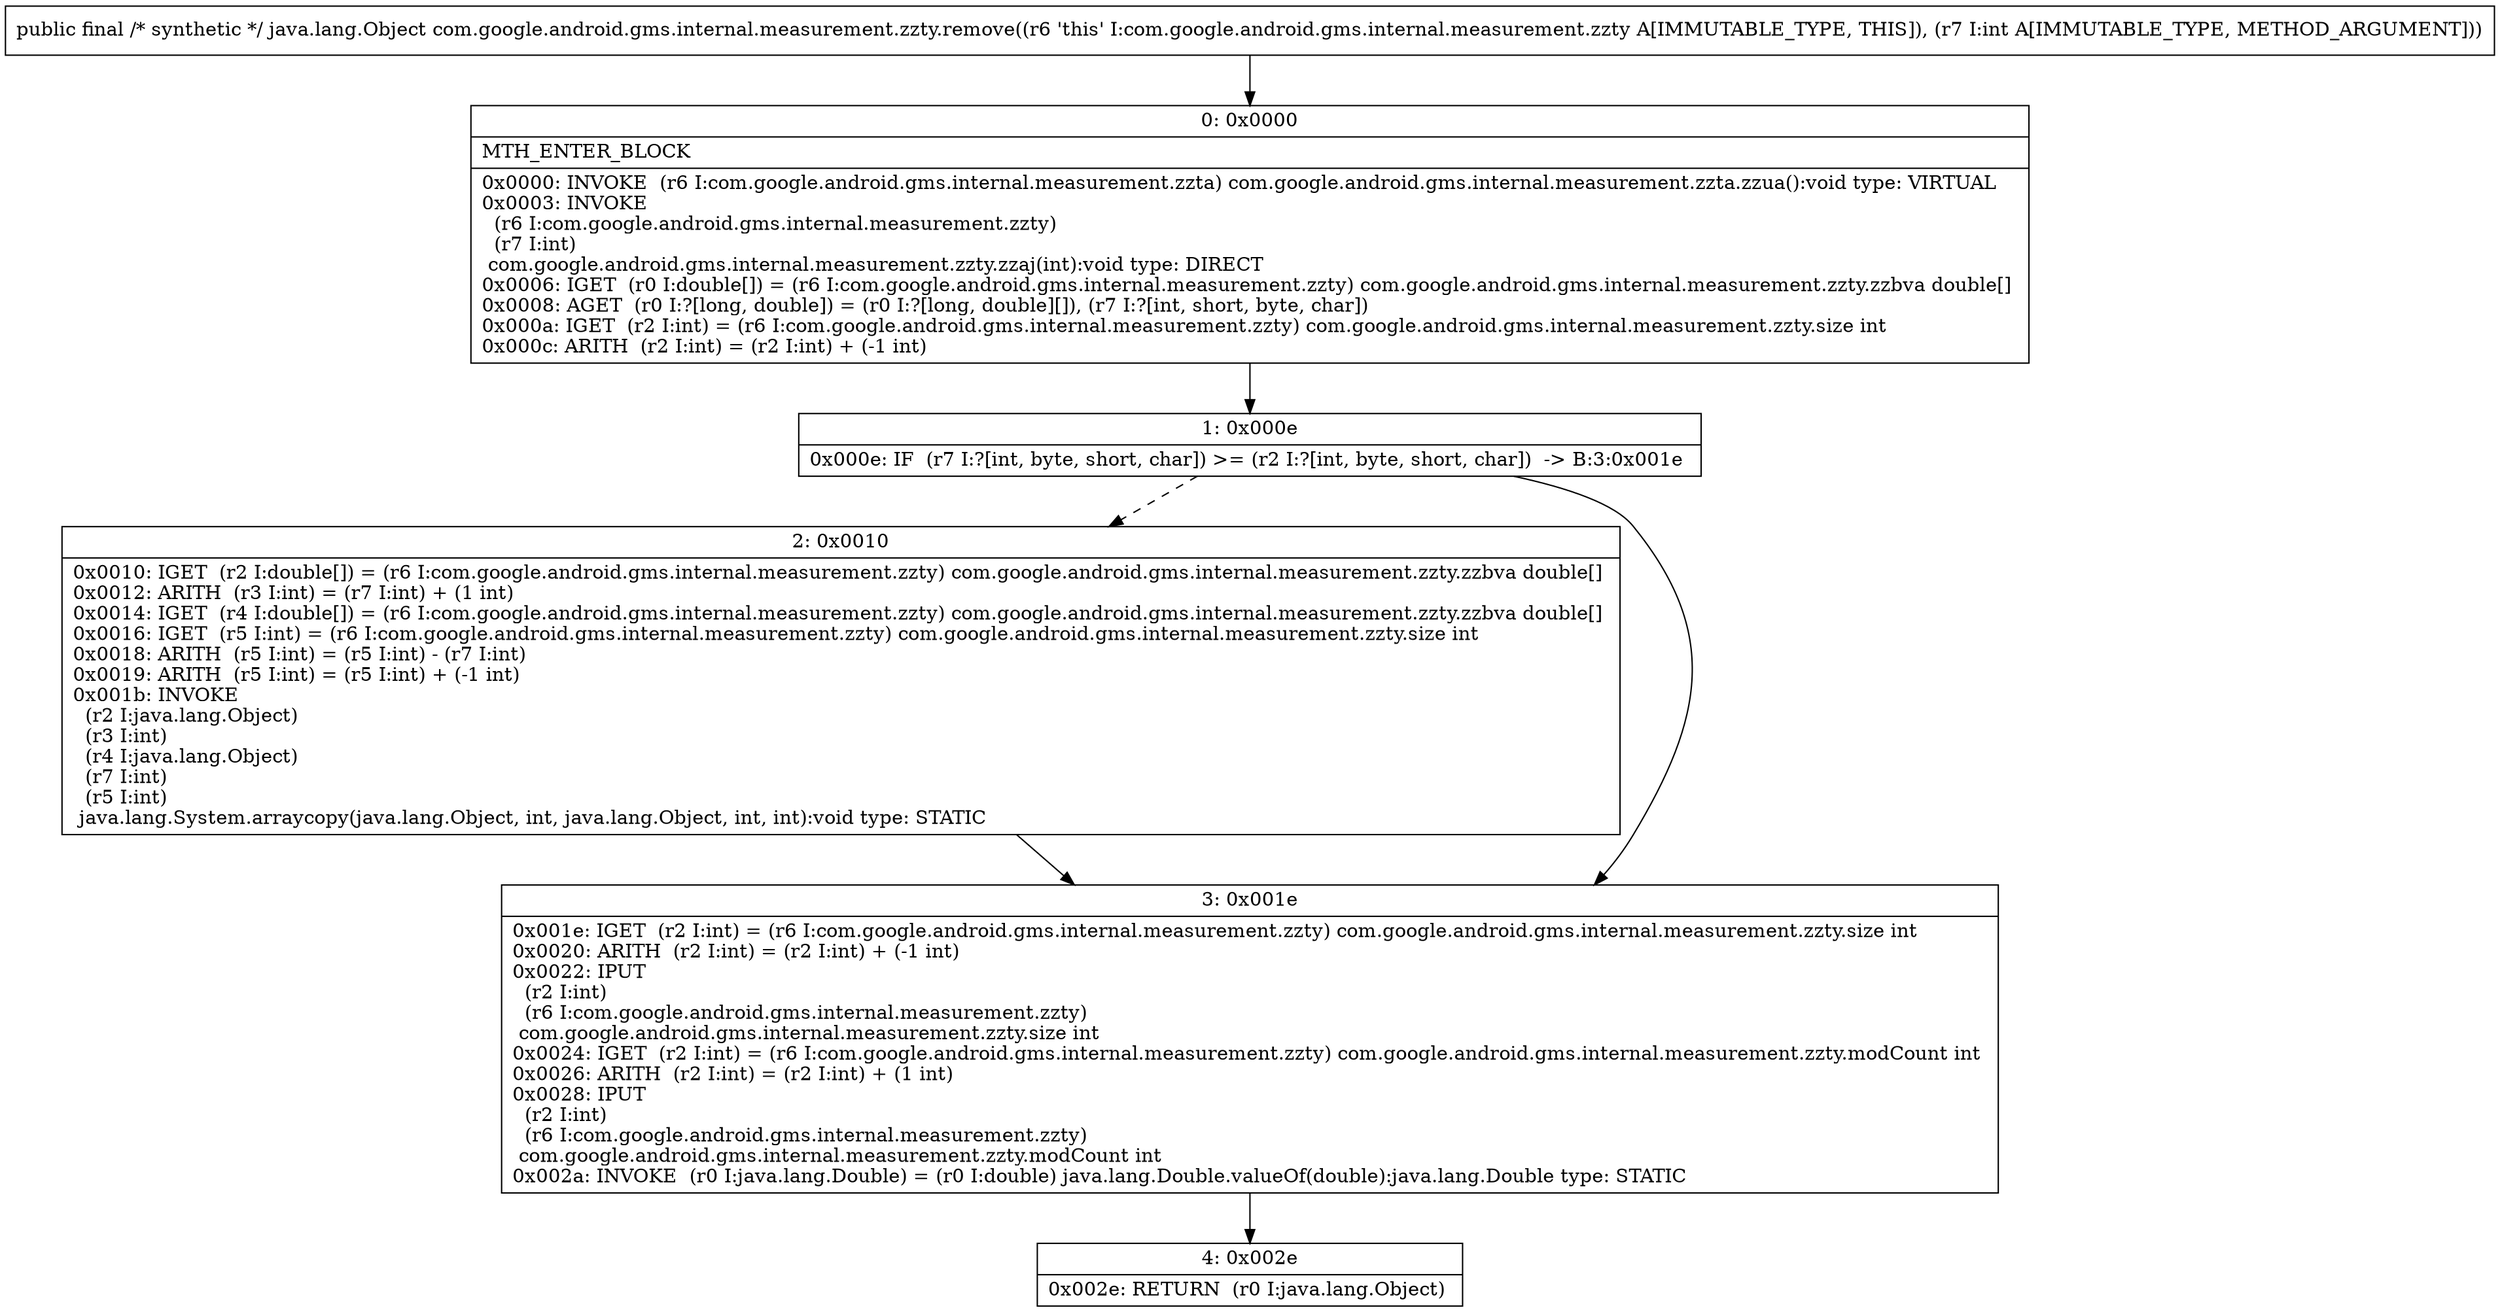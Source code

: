 digraph "CFG forcom.google.android.gms.internal.measurement.zzty.remove(I)Ljava\/lang\/Object;" {
Node_0 [shape=record,label="{0\:\ 0x0000|MTH_ENTER_BLOCK\l|0x0000: INVOKE  (r6 I:com.google.android.gms.internal.measurement.zzta) com.google.android.gms.internal.measurement.zzta.zzua():void type: VIRTUAL \l0x0003: INVOKE  \l  (r6 I:com.google.android.gms.internal.measurement.zzty)\l  (r7 I:int)\l com.google.android.gms.internal.measurement.zzty.zzaj(int):void type: DIRECT \l0x0006: IGET  (r0 I:double[]) = (r6 I:com.google.android.gms.internal.measurement.zzty) com.google.android.gms.internal.measurement.zzty.zzbva double[] \l0x0008: AGET  (r0 I:?[long, double]) = (r0 I:?[long, double][]), (r7 I:?[int, short, byte, char]) \l0x000a: IGET  (r2 I:int) = (r6 I:com.google.android.gms.internal.measurement.zzty) com.google.android.gms.internal.measurement.zzty.size int \l0x000c: ARITH  (r2 I:int) = (r2 I:int) + (\-1 int) \l}"];
Node_1 [shape=record,label="{1\:\ 0x000e|0x000e: IF  (r7 I:?[int, byte, short, char]) \>= (r2 I:?[int, byte, short, char])  \-\> B:3:0x001e \l}"];
Node_2 [shape=record,label="{2\:\ 0x0010|0x0010: IGET  (r2 I:double[]) = (r6 I:com.google.android.gms.internal.measurement.zzty) com.google.android.gms.internal.measurement.zzty.zzbva double[] \l0x0012: ARITH  (r3 I:int) = (r7 I:int) + (1 int) \l0x0014: IGET  (r4 I:double[]) = (r6 I:com.google.android.gms.internal.measurement.zzty) com.google.android.gms.internal.measurement.zzty.zzbva double[] \l0x0016: IGET  (r5 I:int) = (r6 I:com.google.android.gms.internal.measurement.zzty) com.google.android.gms.internal.measurement.zzty.size int \l0x0018: ARITH  (r5 I:int) = (r5 I:int) \- (r7 I:int) \l0x0019: ARITH  (r5 I:int) = (r5 I:int) + (\-1 int) \l0x001b: INVOKE  \l  (r2 I:java.lang.Object)\l  (r3 I:int)\l  (r4 I:java.lang.Object)\l  (r7 I:int)\l  (r5 I:int)\l java.lang.System.arraycopy(java.lang.Object, int, java.lang.Object, int, int):void type: STATIC \l}"];
Node_3 [shape=record,label="{3\:\ 0x001e|0x001e: IGET  (r2 I:int) = (r6 I:com.google.android.gms.internal.measurement.zzty) com.google.android.gms.internal.measurement.zzty.size int \l0x0020: ARITH  (r2 I:int) = (r2 I:int) + (\-1 int) \l0x0022: IPUT  \l  (r2 I:int)\l  (r6 I:com.google.android.gms.internal.measurement.zzty)\l com.google.android.gms.internal.measurement.zzty.size int \l0x0024: IGET  (r2 I:int) = (r6 I:com.google.android.gms.internal.measurement.zzty) com.google.android.gms.internal.measurement.zzty.modCount int \l0x0026: ARITH  (r2 I:int) = (r2 I:int) + (1 int) \l0x0028: IPUT  \l  (r2 I:int)\l  (r6 I:com.google.android.gms.internal.measurement.zzty)\l com.google.android.gms.internal.measurement.zzty.modCount int \l0x002a: INVOKE  (r0 I:java.lang.Double) = (r0 I:double) java.lang.Double.valueOf(double):java.lang.Double type: STATIC \l}"];
Node_4 [shape=record,label="{4\:\ 0x002e|0x002e: RETURN  (r0 I:java.lang.Object) \l}"];
MethodNode[shape=record,label="{public final \/* synthetic *\/ java.lang.Object com.google.android.gms.internal.measurement.zzty.remove((r6 'this' I:com.google.android.gms.internal.measurement.zzty A[IMMUTABLE_TYPE, THIS]), (r7 I:int A[IMMUTABLE_TYPE, METHOD_ARGUMENT])) }"];
MethodNode -> Node_0;
Node_0 -> Node_1;
Node_1 -> Node_2[style=dashed];
Node_1 -> Node_3;
Node_2 -> Node_3;
Node_3 -> Node_4;
}

